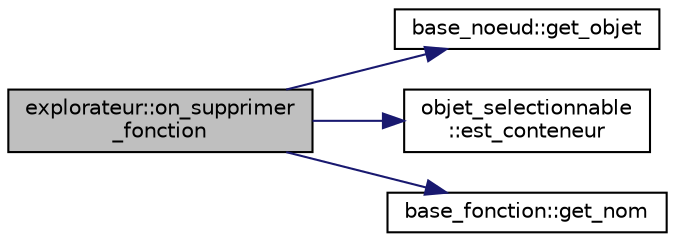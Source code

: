 digraph "explorateur::on_supprimer_fonction"
{
  edge [fontname="Helvetica",fontsize="10",labelfontname="Helvetica",labelfontsize="10"];
  node [fontname="Helvetica",fontsize="10",shape=record];
  rankdir="LR";
  Node1005 [label="explorateur::on_supprimer\l_fonction",height=0.2,width=0.4,color="black", fillcolor="grey75", style="filled", fontcolor="black"];
  Node1005 -> Node1006 [color="midnightblue",fontsize="10",style="solid",fontname="Helvetica"];
  Node1006 [label="base_noeud::get_objet",height=0.2,width=0.4,color="black", fillcolor="white", style="filled",URL="$classbase__noeud.html#a762c999077b247ebf1d8c6dd83313ffd",tooltip="Retourne l&#39;objet sélectionnable associé au noeud. "];
  Node1005 -> Node1007 [color="midnightblue",fontsize="10",style="solid",fontname="Helvetica"];
  Node1007 [label="objet_selectionnable\l::est_conteneur",height=0.2,width=0.4,color="black", fillcolor="white", style="filled",URL="$classobjet__selectionnable.html#a2c6b5b342b5f3a9f48893f793f935e0f"];
  Node1005 -> Node1008 [color="midnightblue",fontsize="10",style="solid",fontname="Helvetica"];
  Node1008 [label="base_fonction::get_nom",height=0.2,width=0.4,color="black", fillcolor="white", style="filled",URL="$classbase__fonction.html#aa184addbc0e71b3fd255b2f0b9e7c99e",tooltip="Accesseur du nom de la fonction. "];
}
